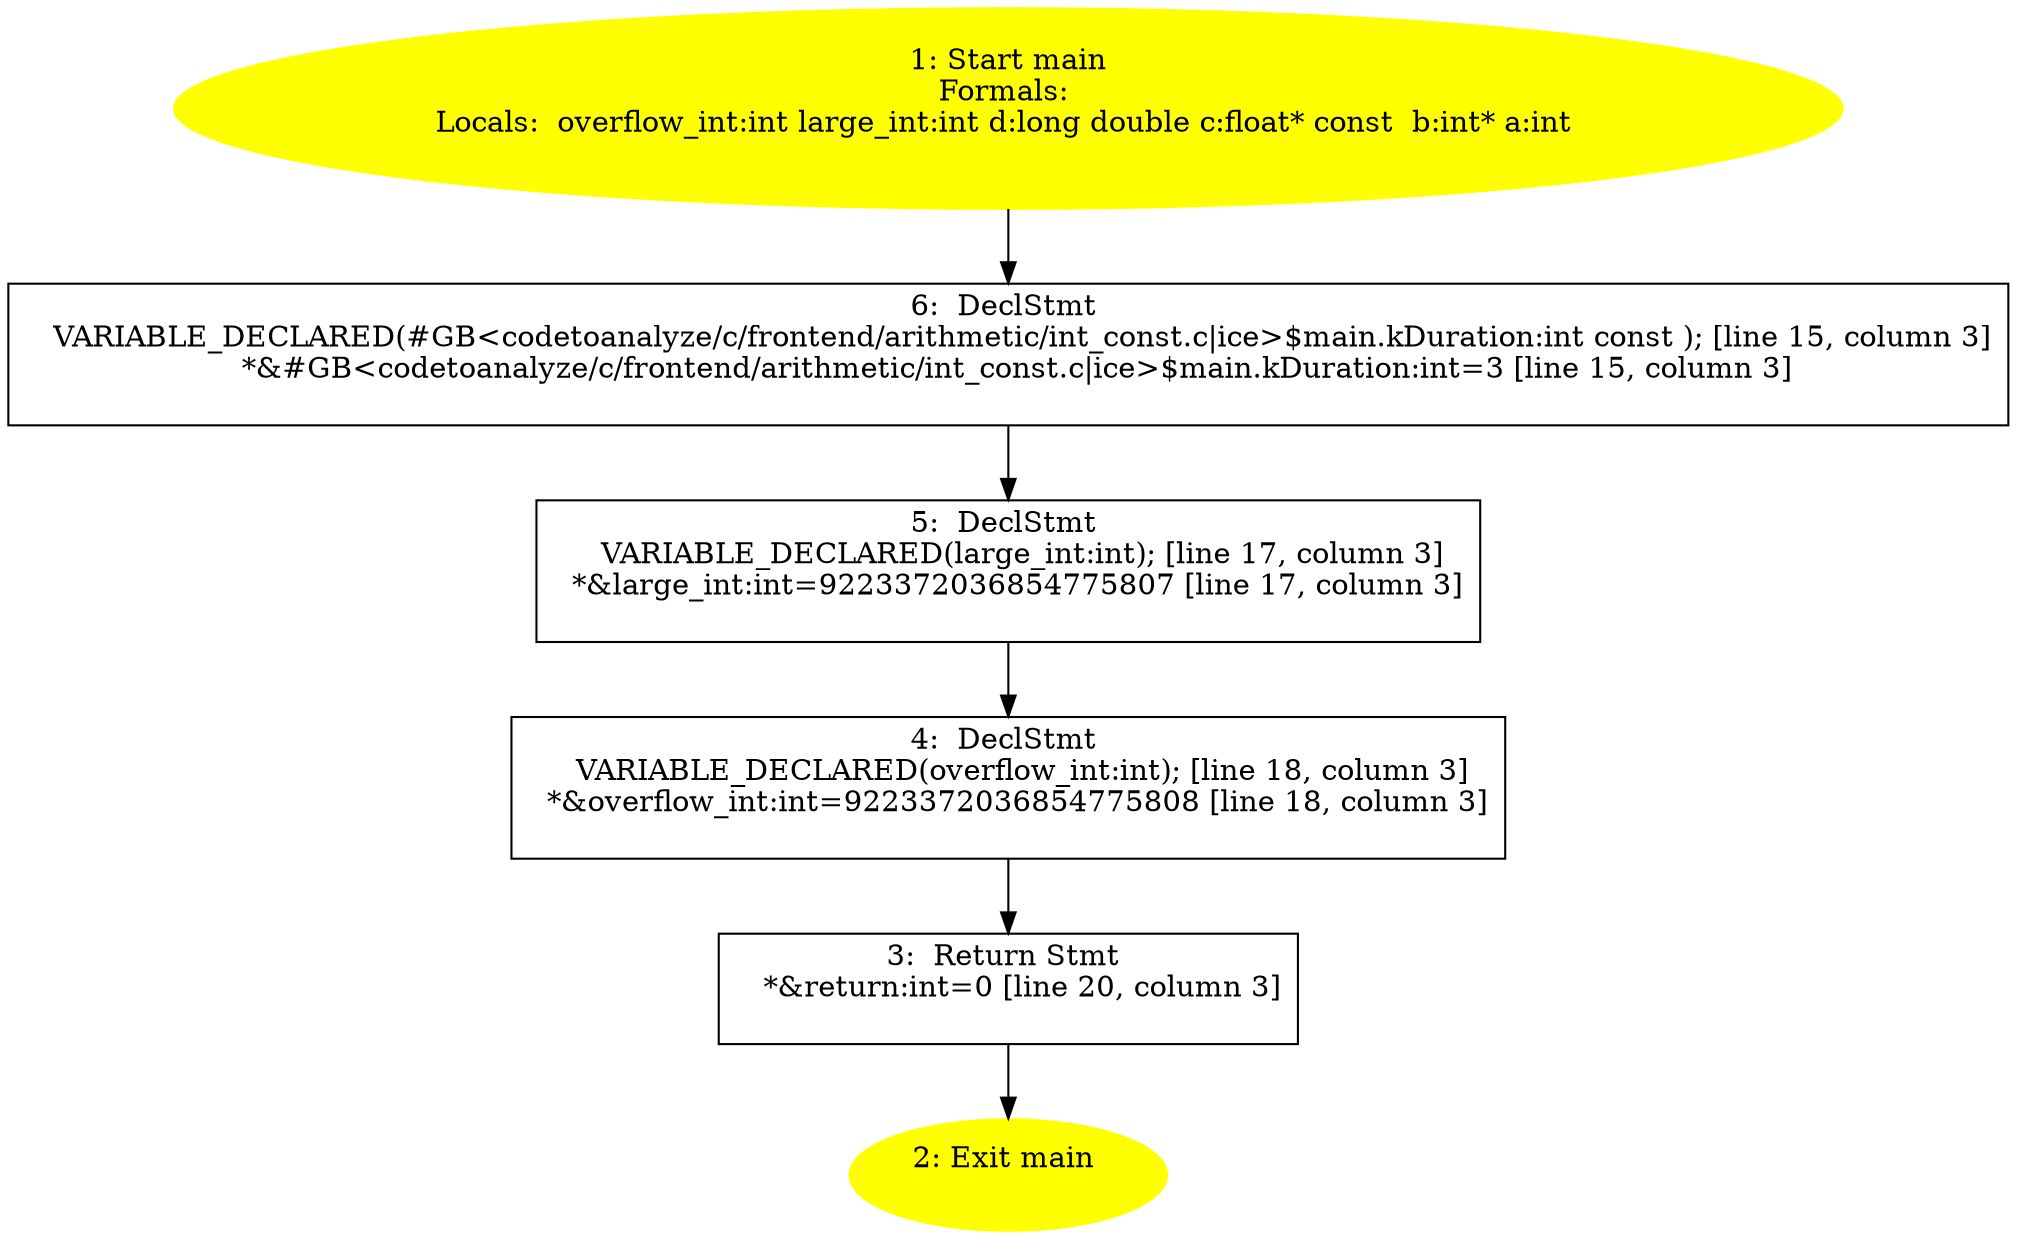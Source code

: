 /* @generated */
digraph cfg {
"main.fad58de7366495db_1" [label="1: Start main\nFormals: \nLocals:  overflow_int:int large_int:int d:long double c:float* const  b:int* a:int \n  " color=yellow style=filled]
	

	 "main.fad58de7366495db_1" -> "main.fad58de7366495db_6" ;
"main.fad58de7366495db_2" [label="2: Exit main \n  " color=yellow style=filled]
	

"main.fad58de7366495db_3" [label="3:  Return Stmt \n   *&return:int=0 [line 20, column 3]\n " shape="box"]
	

	 "main.fad58de7366495db_3" -> "main.fad58de7366495db_2" ;
"main.fad58de7366495db_4" [label="4:  DeclStmt \n   VARIABLE_DECLARED(overflow_int:int); [line 18, column 3]\n  *&overflow_int:int=9223372036854775808 [line 18, column 3]\n " shape="box"]
	

	 "main.fad58de7366495db_4" -> "main.fad58de7366495db_3" ;
"main.fad58de7366495db_5" [label="5:  DeclStmt \n   VARIABLE_DECLARED(large_int:int); [line 17, column 3]\n  *&large_int:int=9223372036854775807 [line 17, column 3]\n " shape="box"]
	

	 "main.fad58de7366495db_5" -> "main.fad58de7366495db_4" ;
"main.fad58de7366495db_6" [label="6:  DeclStmt \n   VARIABLE_DECLARED(#GB<codetoanalyze/c/frontend/arithmetic/int_const.c|ice>$main.kDuration:int const ); [line 15, column 3]\n  *&#GB<codetoanalyze/c/frontend/arithmetic/int_const.c|ice>$main.kDuration:int=3 [line 15, column 3]\n " shape="box"]
	

	 "main.fad58de7366495db_6" -> "main.fad58de7366495db_5" ;
}

